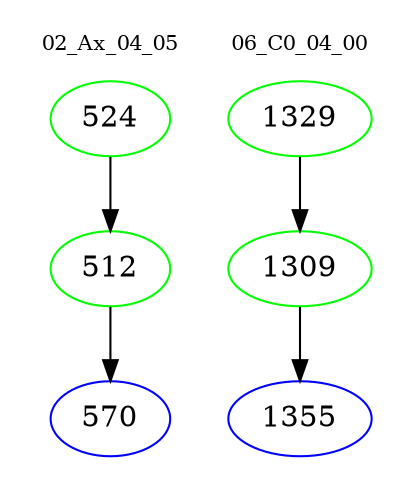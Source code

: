 digraph{
subgraph cluster_0 {
color = white
label = "02_Ax_04_05";
fontsize=10;
T0_524 [label="524", color="green"]
T0_524 -> T0_512 [color="black"]
T0_512 [label="512", color="green"]
T0_512 -> T0_570 [color="black"]
T0_570 [label="570", color="blue"]
}
subgraph cluster_1 {
color = white
label = "06_C0_04_00";
fontsize=10;
T1_1329 [label="1329", color="green"]
T1_1329 -> T1_1309 [color="black"]
T1_1309 [label="1309", color="green"]
T1_1309 -> T1_1355 [color="black"]
T1_1355 [label="1355", color="blue"]
}
}

